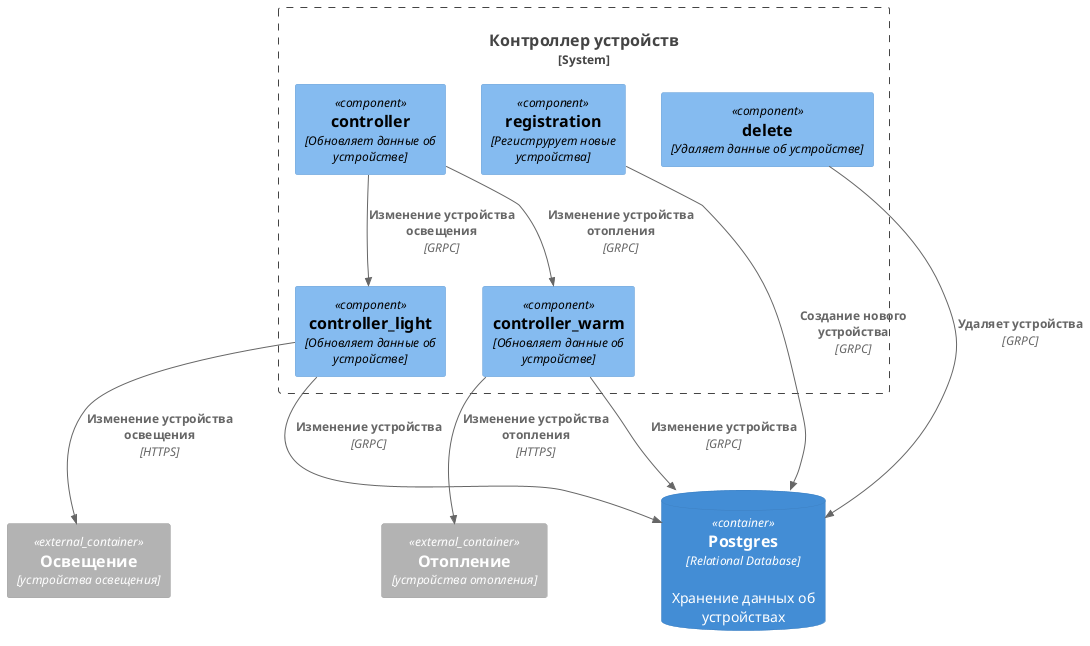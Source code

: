 @startuml
!include <C4/C4_Container>
!include <C4/C4_Component>

System_Boundary(c1, "Контроллер устройств") {
  Component(registration, "registration", "Региструрует новые устройства")
  Component(controller, "controller", "Обновляет данные об устройстве")
  Component(controller_light, "controller_light", "Обновляет данные об устройстве")
  Component(controller_warm, "controller_warm", "Обновляет данные об устройстве")
  Component(delete, "delete", "Удаляет данные об устройстве")
}

ContainerDb(devices_db, "Postgres", "Relational Database", "Хранение данных об устройствах")
Container_Ext(device_light, "Освещение", "устройства освещения")
Container_Ext(device_warm, "Отопление", "устройства отопления")


Rel(registration, devices_db, "Создание нового устройства", "GRPC")
Rel(controller_light, devices_db, "Изменение устройства", "GRPC")
Rel(controller_warm, devices_db, "Изменение устройства", "GRPC")
Rel(delete, devices_db, "Удаляет устройства", "GRPC")

Rel(controller, controller_light, "Изменение устройства освещения", "GRPC")
Rel(controller, controller_warm, "Изменение устройства отопления", "GRPC")

Rel(controller_light, device_light, "Изменение устройства освещения", "HTTPS")
Rel(controller_warm, device_warm, "Изменение устройства отопления", "HTTPS")

@enduml